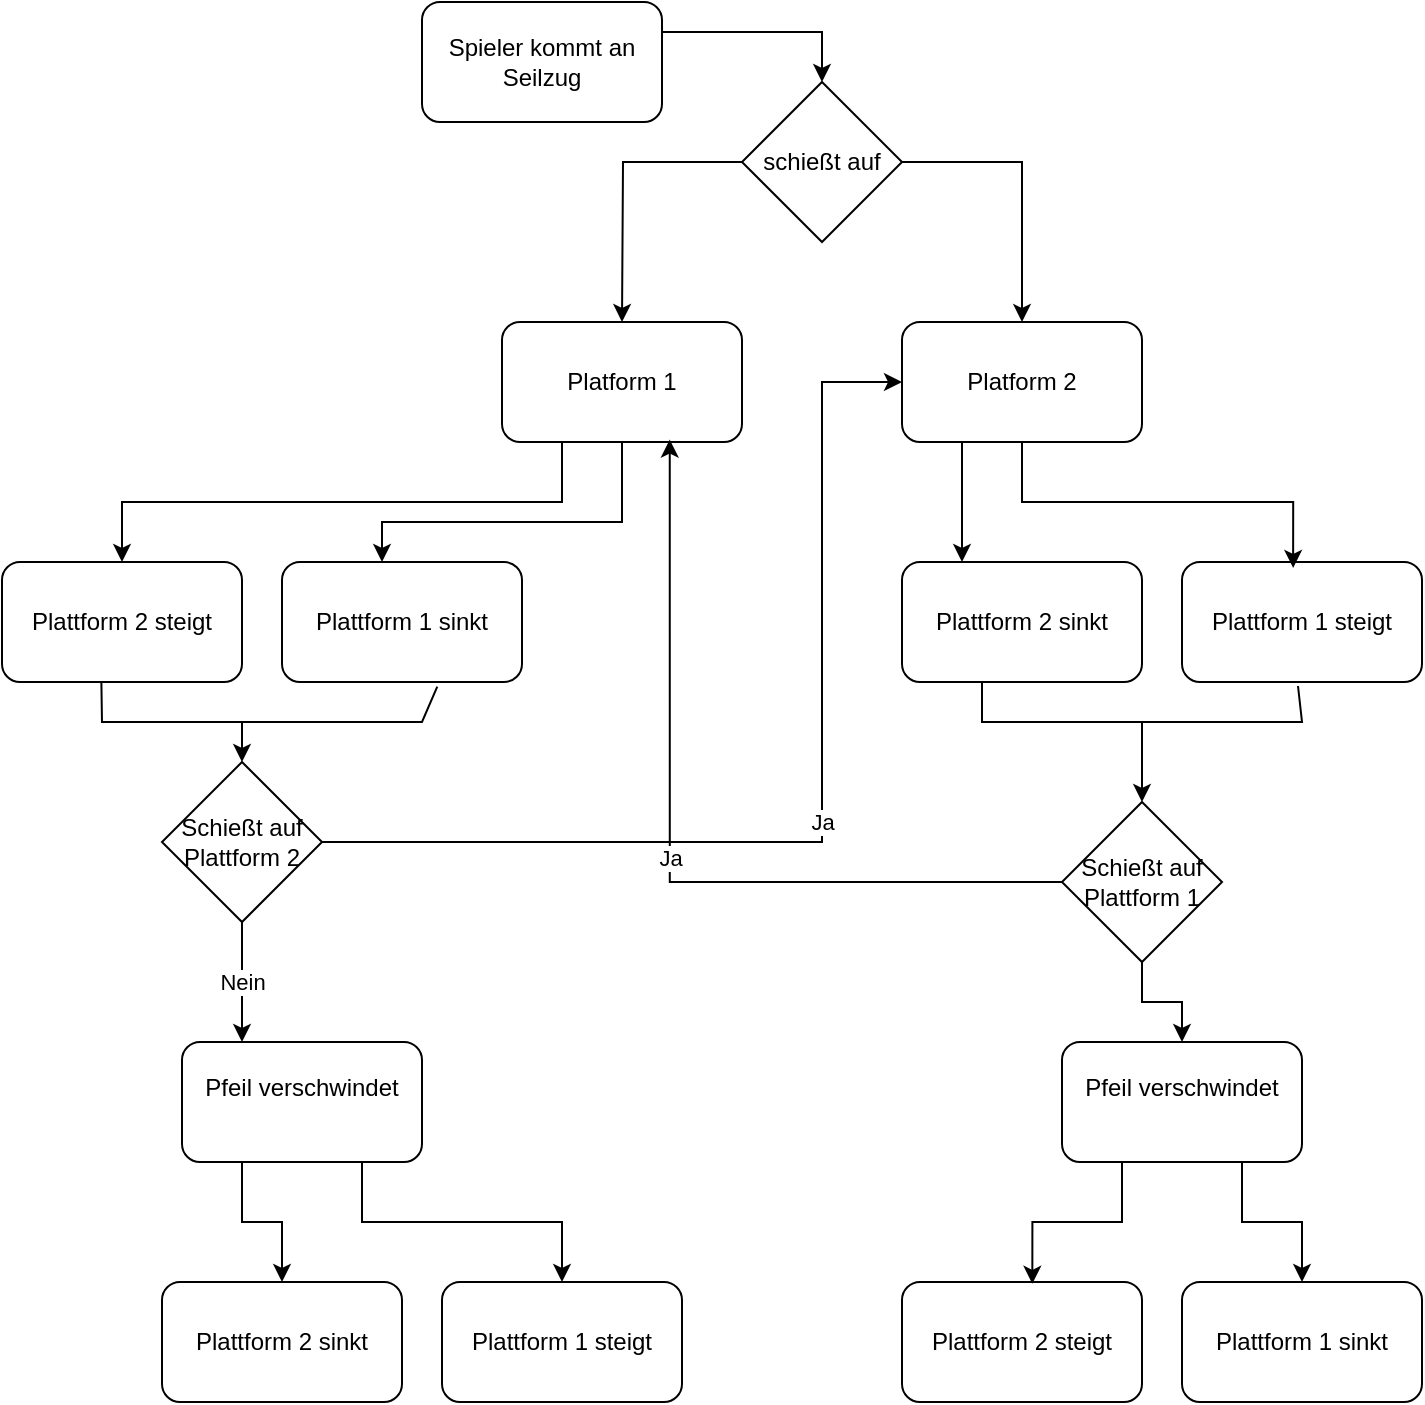 <mxfile version="24.8.3">
  <diagram id="C5RBs43oDa-KdzZeNtuy" name="Page-1">
    <mxGraphModel dx="1981" dy="546" grid="1" gridSize="10" guides="1" tooltips="1" connect="1" arrows="1" fold="1" page="1" pageScale="1" pageWidth="827" pageHeight="1169" math="0" shadow="0">
      <root>
        <mxCell id="WIyWlLk6GJQsqaUBKTNV-0" />
        <mxCell id="WIyWlLk6GJQsqaUBKTNV-1" parent="WIyWlLk6GJQsqaUBKTNV-0" />
        <mxCell id="4WsxfSI1cVSN4PYK7PdJ-7" style="edgeStyle=orthogonalEdgeStyle;rounded=0;orthogonalLoop=1;jettySize=auto;html=1;exitX=1;exitY=0.25;exitDx=0;exitDy=0;entryX=0.5;entryY=0;entryDx=0;entryDy=0;" edge="1" parent="WIyWlLk6GJQsqaUBKTNV-1" source="4WsxfSI1cVSN4PYK7PdJ-3" target="4WsxfSI1cVSN4PYK7PdJ-6">
          <mxGeometry relative="1" as="geometry" />
        </mxCell>
        <mxCell id="4WsxfSI1cVSN4PYK7PdJ-3" value="Spieler kommt an Seilzug" style="rounded=1;whiteSpace=wrap;html=1;" vertex="1" parent="WIyWlLk6GJQsqaUBKTNV-1">
          <mxGeometry x="80" y="80" width="120" height="60" as="geometry" />
        </mxCell>
        <mxCell id="f7fRfHLg-BR8cpHq_3Fg-1" style="edgeStyle=orthogonalEdgeStyle;rounded=0;orthogonalLoop=1;jettySize=auto;html=1;exitX=0.25;exitY=1;exitDx=0;exitDy=0;entryX=0.25;entryY=0;entryDx=0;entryDy=0;" edge="1" parent="WIyWlLk6GJQsqaUBKTNV-1" source="4WsxfSI1cVSN4PYK7PdJ-5" target="4WsxfSI1cVSN4PYK7PdJ-12">
          <mxGeometry relative="1" as="geometry" />
        </mxCell>
        <mxCell id="4WsxfSI1cVSN4PYK7PdJ-5" value="Platform 2" style="rounded=1;whiteSpace=wrap;html=1;" vertex="1" parent="WIyWlLk6GJQsqaUBKTNV-1">
          <mxGeometry x="320" y="240" width="120" height="60" as="geometry" />
        </mxCell>
        <mxCell id="4WsxfSI1cVSN4PYK7PdJ-8" style="edgeStyle=orthogonalEdgeStyle;rounded=0;orthogonalLoop=1;jettySize=auto;html=1;exitX=0;exitY=0.5;exitDx=0;exitDy=0;entryX=0.5;entryY=0;entryDx=0;entryDy=0;" edge="1" parent="WIyWlLk6GJQsqaUBKTNV-1" source="4WsxfSI1cVSN4PYK7PdJ-6">
          <mxGeometry relative="1" as="geometry">
            <mxPoint x="180" y="240" as="targetPoint" />
          </mxGeometry>
        </mxCell>
        <mxCell id="4WsxfSI1cVSN4PYK7PdJ-9" style="edgeStyle=orthogonalEdgeStyle;rounded=0;orthogonalLoop=1;jettySize=auto;html=1;exitX=1;exitY=0.5;exitDx=0;exitDy=0;entryX=0.5;entryY=0;entryDx=0;entryDy=0;" edge="1" parent="WIyWlLk6GJQsqaUBKTNV-1" source="4WsxfSI1cVSN4PYK7PdJ-6" target="4WsxfSI1cVSN4PYK7PdJ-5">
          <mxGeometry relative="1" as="geometry" />
        </mxCell>
        <mxCell id="4WsxfSI1cVSN4PYK7PdJ-6" value="schießt auf" style="rhombus;whiteSpace=wrap;html=1;" vertex="1" parent="WIyWlLk6GJQsqaUBKTNV-1">
          <mxGeometry x="240" y="120" width="80" height="80" as="geometry" />
        </mxCell>
        <mxCell id="4WsxfSI1cVSN4PYK7PdJ-13" style="edgeStyle=orthogonalEdgeStyle;rounded=0;orthogonalLoop=1;jettySize=auto;html=1;exitX=0.5;exitY=1;exitDx=0;exitDy=0;" edge="1" parent="WIyWlLk6GJQsqaUBKTNV-1" source="4WsxfSI1cVSN4PYK7PdJ-10" target="4WsxfSI1cVSN4PYK7PdJ-11">
          <mxGeometry relative="1" as="geometry">
            <Array as="points">
              <mxPoint x="180" y="340" />
              <mxPoint x="60" y="340" />
            </Array>
          </mxGeometry>
        </mxCell>
        <mxCell id="f7fRfHLg-BR8cpHq_3Fg-0" style="edgeStyle=orthogonalEdgeStyle;rounded=0;orthogonalLoop=1;jettySize=auto;html=1;exitX=0.25;exitY=1;exitDx=0;exitDy=0;entryX=0.5;entryY=0;entryDx=0;entryDy=0;" edge="1" parent="WIyWlLk6GJQsqaUBKTNV-1" source="4WsxfSI1cVSN4PYK7PdJ-10" target="4WsxfSI1cVSN4PYK7PdJ-14">
          <mxGeometry relative="1" as="geometry" />
        </mxCell>
        <mxCell id="4WsxfSI1cVSN4PYK7PdJ-10" value="Platform 1" style="rounded=1;whiteSpace=wrap;html=1;" vertex="1" parent="WIyWlLk6GJQsqaUBKTNV-1">
          <mxGeometry x="120" y="240" width="120" height="60" as="geometry" />
        </mxCell>
        <mxCell id="4WsxfSI1cVSN4PYK7PdJ-11" value="&lt;div&gt;Plattform 1 sinkt&lt;/div&gt;" style="rounded=1;whiteSpace=wrap;html=1;" vertex="1" parent="WIyWlLk6GJQsqaUBKTNV-1">
          <mxGeometry x="10" y="360" width="120" height="60" as="geometry" />
        </mxCell>
        <mxCell id="4WsxfSI1cVSN4PYK7PdJ-12" value="&lt;div&gt;Plattform 2 sinkt&lt;/div&gt;" style="rounded=1;whiteSpace=wrap;html=1;" vertex="1" parent="WIyWlLk6GJQsqaUBKTNV-1">
          <mxGeometry x="320" y="360" width="120" height="60" as="geometry" />
        </mxCell>
        <mxCell id="4WsxfSI1cVSN4PYK7PdJ-14" value="&lt;div&gt;Plattform 2 steigt&lt;/div&gt;" style="rounded=1;whiteSpace=wrap;html=1;" vertex="1" parent="WIyWlLk6GJQsqaUBKTNV-1">
          <mxGeometry x="-130" y="360" width="120" height="60" as="geometry" />
        </mxCell>
        <mxCell id="4WsxfSI1cVSN4PYK7PdJ-15" value="&lt;div&gt;Plattform 1 steigt&lt;/div&gt;" style="rounded=1;whiteSpace=wrap;html=1;" vertex="1" parent="WIyWlLk6GJQsqaUBKTNV-1">
          <mxGeometry x="460" y="360" width="120" height="60" as="geometry" />
        </mxCell>
        <mxCell id="f7fRfHLg-BR8cpHq_3Fg-2" style="edgeStyle=orthogonalEdgeStyle;rounded=0;orthogonalLoop=1;jettySize=auto;html=1;exitX=0.5;exitY=1;exitDx=0;exitDy=0;entryX=0.463;entryY=0.049;entryDx=0;entryDy=0;entryPerimeter=0;" edge="1" parent="WIyWlLk6GJQsqaUBKTNV-1" source="4WsxfSI1cVSN4PYK7PdJ-5" target="4WsxfSI1cVSN4PYK7PdJ-15">
          <mxGeometry relative="1" as="geometry" />
        </mxCell>
        <mxCell id="f7fRfHLg-BR8cpHq_3Fg-16" style="edgeStyle=orthogonalEdgeStyle;rounded=0;orthogonalLoop=1;jettySize=auto;html=1;exitX=0.25;exitY=1;exitDx=0;exitDy=0;entryX=0.5;entryY=0;entryDx=0;entryDy=0;" edge="1" parent="WIyWlLk6GJQsqaUBKTNV-1" source="f7fRfHLg-BR8cpHq_3Fg-3" target="f7fRfHLg-BR8cpHq_3Fg-12">
          <mxGeometry relative="1" as="geometry" />
        </mxCell>
        <mxCell id="f7fRfHLg-BR8cpHq_3Fg-17" style="edgeStyle=orthogonalEdgeStyle;rounded=0;orthogonalLoop=1;jettySize=auto;html=1;exitX=0.75;exitY=1;exitDx=0;exitDy=0;entryX=0.5;entryY=0;entryDx=0;entryDy=0;" edge="1" parent="WIyWlLk6GJQsqaUBKTNV-1" source="f7fRfHLg-BR8cpHq_3Fg-3" target="f7fRfHLg-BR8cpHq_3Fg-13">
          <mxGeometry relative="1" as="geometry" />
        </mxCell>
        <mxCell id="f7fRfHLg-BR8cpHq_3Fg-3" value="&lt;div&gt;Pfeil verschwindet&lt;/div&gt;&lt;div&gt;&lt;br&gt;&lt;/div&gt;" style="rounded=1;whiteSpace=wrap;html=1;" vertex="1" parent="WIyWlLk6GJQsqaUBKTNV-1">
          <mxGeometry x="-40" y="600" width="120" height="60" as="geometry" />
        </mxCell>
        <mxCell id="f7fRfHLg-BR8cpHq_3Fg-19" style="edgeStyle=orthogonalEdgeStyle;rounded=0;orthogonalLoop=1;jettySize=auto;html=1;exitX=0.75;exitY=1;exitDx=0;exitDy=0;entryX=0.5;entryY=0;entryDx=0;entryDy=0;" edge="1" parent="WIyWlLk6GJQsqaUBKTNV-1" source="f7fRfHLg-BR8cpHq_3Fg-7" target="f7fRfHLg-BR8cpHq_3Fg-15">
          <mxGeometry relative="1" as="geometry" />
        </mxCell>
        <mxCell id="f7fRfHLg-BR8cpHq_3Fg-7" value="&lt;div&gt;Pfeil verschwindet&lt;/div&gt;&lt;div&gt;&lt;br&gt;&lt;/div&gt;" style="rounded=1;whiteSpace=wrap;html=1;" vertex="1" parent="WIyWlLk6GJQsqaUBKTNV-1">
          <mxGeometry x="400" y="600" width="120" height="60" as="geometry" />
        </mxCell>
        <mxCell id="f7fRfHLg-BR8cpHq_3Fg-12" value="&lt;div&gt;Plattform 2 sinkt&lt;/div&gt;" style="rounded=1;whiteSpace=wrap;html=1;" vertex="1" parent="WIyWlLk6GJQsqaUBKTNV-1">
          <mxGeometry x="-50" y="720" width="120" height="60" as="geometry" />
        </mxCell>
        <mxCell id="f7fRfHLg-BR8cpHq_3Fg-13" value="&lt;div&gt;Plattform 1 steigt&lt;/div&gt;" style="rounded=1;whiteSpace=wrap;html=1;" vertex="1" parent="WIyWlLk6GJQsqaUBKTNV-1">
          <mxGeometry x="90" y="720" width="120" height="60" as="geometry" />
        </mxCell>
        <mxCell id="f7fRfHLg-BR8cpHq_3Fg-14" value="&lt;div&gt;Plattform 2 steigt&lt;/div&gt;" style="rounded=1;whiteSpace=wrap;html=1;" vertex="1" parent="WIyWlLk6GJQsqaUBKTNV-1">
          <mxGeometry x="320" y="720" width="120" height="60" as="geometry" />
        </mxCell>
        <mxCell id="f7fRfHLg-BR8cpHq_3Fg-15" value="&lt;div&gt;Plattform 1 sinkt&lt;/div&gt;" style="rounded=1;whiteSpace=wrap;html=1;" vertex="1" parent="WIyWlLk6GJQsqaUBKTNV-1">
          <mxGeometry x="460" y="720" width="120" height="60" as="geometry" />
        </mxCell>
        <mxCell id="f7fRfHLg-BR8cpHq_3Fg-18" style="edgeStyle=orthogonalEdgeStyle;rounded=0;orthogonalLoop=1;jettySize=auto;html=1;exitX=0.25;exitY=1;exitDx=0;exitDy=0;entryX=0.543;entryY=0.015;entryDx=0;entryDy=0;entryPerimeter=0;" edge="1" parent="WIyWlLk6GJQsqaUBKTNV-1" source="f7fRfHLg-BR8cpHq_3Fg-7" target="f7fRfHLg-BR8cpHq_3Fg-14">
          <mxGeometry relative="1" as="geometry" />
        </mxCell>
        <mxCell id="f7fRfHLg-BR8cpHq_3Fg-31" style="edgeStyle=orthogonalEdgeStyle;rounded=0;orthogonalLoop=1;jettySize=auto;html=1;exitX=0.5;exitY=1;exitDx=0;exitDy=0;entryX=0.5;entryY=0;entryDx=0;entryDy=0;" edge="1" parent="WIyWlLk6GJQsqaUBKTNV-1" source="f7fRfHLg-BR8cpHq_3Fg-20" target="f7fRfHLg-BR8cpHq_3Fg-7">
          <mxGeometry relative="1" as="geometry" />
        </mxCell>
        <mxCell id="f7fRfHLg-BR8cpHq_3Fg-20" value="Schießt auf Plattform 1" style="rhombus;whiteSpace=wrap;html=1;" vertex="1" parent="WIyWlLk6GJQsqaUBKTNV-1">
          <mxGeometry x="400" y="480" width="80" height="80" as="geometry" />
        </mxCell>
        <mxCell id="f7fRfHLg-BR8cpHq_3Fg-24" value="Nein" style="edgeStyle=orthogonalEdgeStyle;rounded=0;orthogonalLoop=1;jettySize=auto;html=1;entryX=0.25;entryY=0;entryDx=0;entryDy=0;" edge="1" parent="WIyWlLk6GJQsqaUBKTNV-1" source="f7fRfHLg-BR8cpHq_3Fg-21" target="f7fRfHLg-BR8cpHq_3Fg-3">
          <mxGeometry relative="1" as="geometry" />
        </mxCell>
        <mxCell id="f7fRfHLg-BR8cpHq_3Fg-26" value="Ja" style="edgeStyle=orthogonalEdgeStyle;rounded=0;orthogonalLoop=1;jettySize=auto;html=1;exitX=1;exitY=0.5;exitDx=0;exitDy=0;entryX=0;entryY=0.5;entryDx=0;entryDy=0;" edge="1" parent="WIyWlLk6GJQsqaUBKTNV-1" source="f7fRfHLg-BR8cpHq_3Fg-21" target="4WsxfSI1cVSN4PYK7PdJ-5">
          <mxGeometry relative="1" as="geometry">
            <Array as="points">
              <mxPoint x="280" y="500" />
              <mxPoint x="280" y="270" />
            </Array>
          </mxGeometry>
        </mxCell>
        <mxCell id="f7fRfHLg-BR8cpHq_3Fg-21" value="Schießt auf Plattform 2" style="rhombus;whiteSpace=wrap;html=1;" vertex="1" parent="WIyWlLk6GJQsqaUBKTNV-1">
          <mxGeometry x="-50" y="460" width="80" height="80" as="geometry" />
        </mxCell>
        <mxCell id="f7fRfHLg-BR8cpHq_3Fg-22" value="" style="endArrow=classic;html=1;rounded=0;entryX=0.5;entryY=0;entryDx=0;entryDy=0;" edge="1" parent="WIyWlLk6GJQsqaUBKTNV-1" target="f7fRfHLg-BR8cpHq_3Fg-21">
          <mxGeometry width="50" height="50" relative="1" as="geometry">
            <mxPoint x="-10" y="440" as="sourcePoint" />
            <mxPoint x="200" y="470" as="targetPoint" />
          </mxGeometry>
        </mxCell>
        <mxCell id="f7fRfHLg-BR8cpHq_3Fg-23" value="" style="endArrow=none;html=1;rounded=0;exitX=0.414;exitY=0.992;exitDx=0;exitDy=0;exitPerimeter=0;entryX=0.647;entryY=1.038;entryDx=0;entryDy=0;entryPerimeter=0;" edge="1" parent="WIyWlLk6GJQsqaUBKTNV-1" source="4WsxfSI1cVSN4PYK7PdJ-14" target="4WsxfSI1cVSN4PYK7PdJ-11">
          <mxGeometry width="50" height="50" relative="1" as="geometry">
            <mxPoint x="150" y="520" as="sourcePoint" />
            <mxPoint x="200" y="470" as="targetPoint" />
            <Array as="points">
              <mxPoint x="-80" y="440" />
              <mxPoint x="80" y="440" />
            </Array>
          </mxGeometry>
        </mxCell>
        <mxCell id="f7fRfHLg-BR8cpHq_3Fg-27" value="" style="endArrow=none;html=1;rounded=0;exitX=0.414;exitY=0.992;exitDx=0;exitDy=0;exitPerimeter=0;entryX=0.647;entryY=1.038;entryDx=0;entryDy=0;entryPerimeter=0;" edge="1" parent="WIyWlLk6GJQsqaUBKTNV-1">
          <mxGeometry width="50" height="50" relative="1" as="geometry">
            <mxPoint x="360" y="420" as="sourcePoint" />
            <mxPoint x="518" y="422" as="targetPoint" />
            <Array as="points">
              <mxPoint x="360" y="440" />
              <mxPoint x="520" y="440" />
            </Array>
          </mxGeometry>
        </mxCell>
        <mxCell id="f7fRfHLg-BR8cpHq_3Fg-29" value="" style="endArrow=classic;html=1;rounded=0;entryX=0.5;entryY=0;entryDx=0;entryDy=0;" edge="1" parent="WIyWlLk6GJQsqaUBKTNV-1" target="f7fRfHLg-BR8cpHq_3Fg-20">
          <mxGeometry width="50" height="50" relative="1" as="geometry">
            <mxPoint x="440" y="440" as="sourcePoint" />
            <mxPoint x="200" y="570" as="targetPoint" />
          </mxGeometry>
        </mxCell>
        <mxCell id="f7fRfHLg-BR8cpHq_3Fg-30" value="Ja" style="edgeStyle=orthogonalEdgeStyle;rounded=0;orthogonalLoop=1;jettySize=auto;html=1;exitX=0;exitY=0.5;exitDx=0;exitDy=0;entryX=0.699;entryY=0.98;entryDx=0;entryDy=0;entryPerimeter=0;" edge="1" parent="WIyWlLk6GJQsqaUBKTNV-1" source="f7fRfHLg-BR8cpHq_3Fg-20" target="4WsxfSI1cVSN4PYK7PdJ-10">
          <mxGeometry relative="1" as="geometry">
            <Array as="points">
              <mxPoint x="400" y="520" />
              <mxPoint x="204" y="520" />
            </Array>
          </mxGeometry>
        </mxCell>
      </root>
    </mxGraphModel>
  </diagram>
</mxfile>
